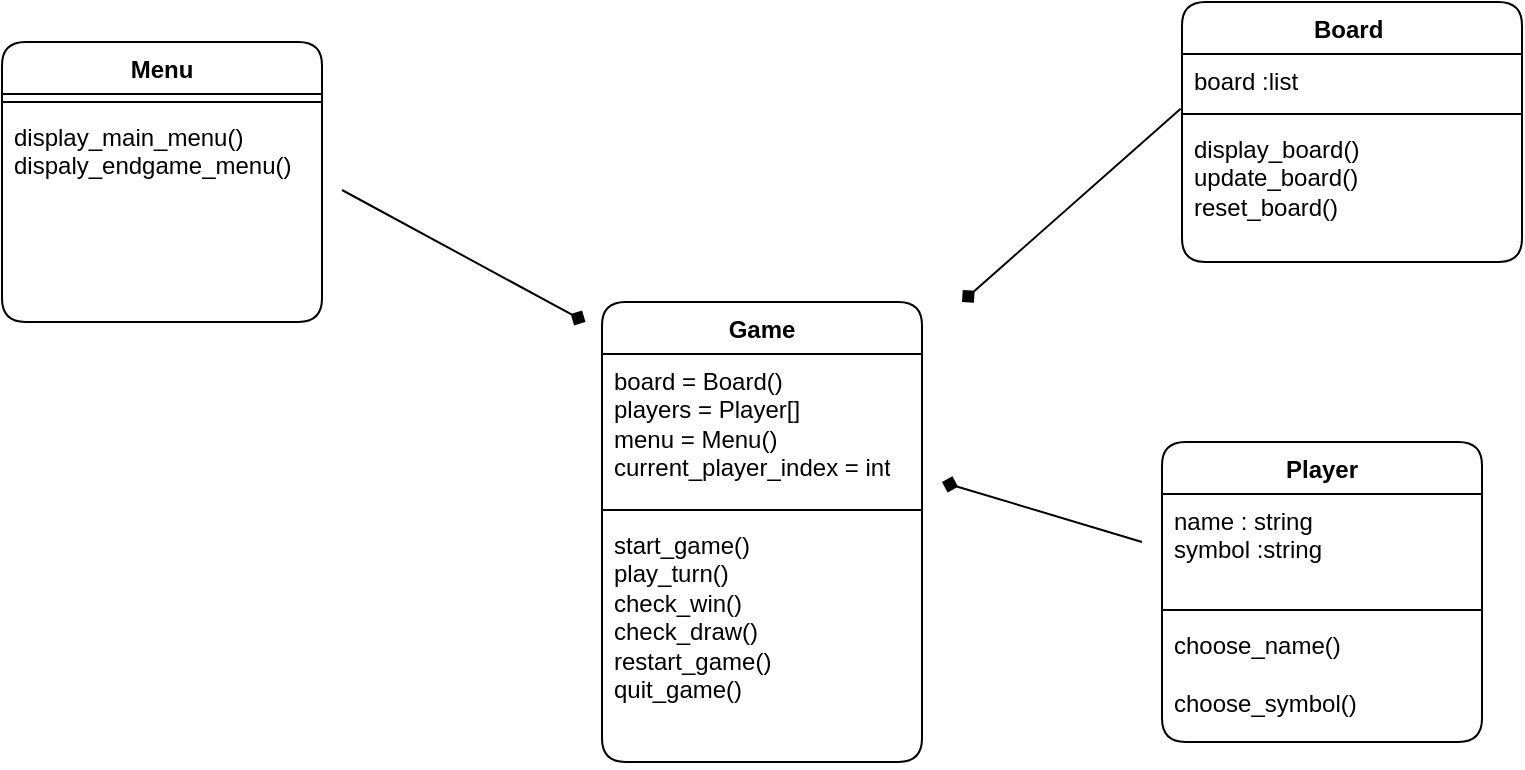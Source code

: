 <mxfile version="23.1.4" type="github">
  <diagram name="Page-1" id="s9mWbbyU-TH7XpIsJag5">
    <mxGraphModel dx="794" dy="412" grid="1" gridSize="10" guides="1" tooltips="1" connect="1" arrows="1" fold="1" page="1" pageScale="1" pageWidth="827" pageHeight="1169" math="0" shadow="0">
      <root>
        <mxCell id="0" />
        <mxCell id="1" parent="0" />
        <mxCell id="C662z4a_HL5uBAjaLeNK-1" value="Player" style="swimlane;fontStyle=1;align=center;verticalAlign=top;childLayout=stackLayout;horizontal=1;startSize=26;horizontalStack=0;resizeParent=1;resizeParentMax=0;resizeLast=0;collapsible=1;marginBottom=0;whiteSpace=wrap;html=1;rounded=1;" vertex="1" parent="1">
          <mxGeometry x="610" y="240" width="160" height="150" as="geometry" />
        </mxCell>
        <mxCell id="C662z4a_HL5uBAjaLeNK-2" value="name : string&amp;nbsp;&lt;br&gt;symbol :string&lt;br&gt;" style="text;strokeColor=none;fillColor=none;align=left;verticalAlign=top;spacingLeft=4;spacingRight=4;overflow=hidden;rotatable=0;points=[[0,0.5],[1,0.5]];portConstraint=eastwest;whiteSpace=wrap;html=1;rounded=1;" vertex="1" parent="C662z4a_HL5uBAjaLeNK-1">
          <mxGeometry y="26" width="160" height="54" as="geometry" />
        </mxCell>
        <mxCell id="C662z4a_HL5uBAjaLeNK-3" value="" style="line;strokeWidth=1;fillColor=none;align=left;verticalAlign=middle;spacingTop=-1;spacingLeft=3;spacingRight=3;rotatable=0;labelPosition=right;points=[];portConstraint=eastwest;strokeColor=inherit;rounded=1;" vertex="1" parent="C662z4a_HL5uBAjaLeNK-1">
          <mxGeometry y="80" width="160" height="8" as="geometry" />
        </mxCell>
        <mxCell id="C662z4a_HL5uBAjaLeNK-4" value="choose_name()&lt;br&gt;&lt;br&gt;choose_symbol()" style="text;strokeColor=none;fillColor=none;align=left;verticalAlign=top;spacingLeft=4;spacingRight=4;overflow=hidden;rotatable=0;points=[[0,0.5],[1,0.5]];portConstraint=eastwest;whiteSpace=wrap;html=1;rounded=1;" vertex="1" parent="C662z4a_HL5uBAjaLeNK-1">
          <mxGeometry y="88" width="160" height="62" as="geometry" />
        </mxCell>
        <mxCell id="C662z4a_HL5uBAjaLeNK-5" value="Board&amp;nbsp;" style="swimlane;fontStyle=1;align=center;verticalAlign=top;childLayout=stackLayout;horizontal=1;startSize=26;horizontalStack=0;resizeParent=1;resizeParentMax=0;resizeLast=0;collapsible=1;marginBottom=0;whiteSpace=wrap;html=1;rounded=1;" vertex="1" parent="1">
          <mxGeometry x="620" y="20" width="170" height="130" as="geometry" />
        </mxCell>
        <mxCell id="C662z4a_HL5uBAjaLeNK-6" value="board :list" style="text;strokeColor=none;fillColor=none;align=left;verticalAlign=top;spacingLeft=4;spacingRight=4;overflow=hidden;rotatable=0;points=[[0,0.5],[1,0.5]];portConstraint=eastwest;whiteSpace=wrap;html=1;rounded=1;" vertex="1" parent="C662z4a_HL5uBAjaLeNK-5">
          <mxGeometry y="26" width="170" height="26" as="geometry" />
        </mxCell>
        <mxCell id="C662z4a_HL5uBAjaLeNK-7" value="" style="line;strokeWidth=1;fillColor=none;align=left;verticalAlign=middle;spacingTop=-1;spacingLeft=3;spacingRight=3;rotatable=0;labelPosition=right;points=[];portConstraint=eastwest;strokeColor=inherit;rounded=1;" vertex="1" parent="C662z4a_HL5uBAjaLeNK-5">
          <mxGeometry y="52" width="170" height="8" as="geometry" />
        </mxCell>
        <mxCell id="C662z4a_HL5uBAjaLeNK-8" value="display_board()&lt;br&gt;update_board()&lt;br&gt;reset_board()&lt;br&gt;&lt;br&gt;" style="text;strokeColor=none;fillColor=none;align=left;verticalAlign=top;spacingLeft=4;spacingRight=4;overflow=hidden;rotatable=0;points=[[0,0.5],[1,0.5]];portConstraint=eastwest;whiteSpace=wrap;html=1;rounded=1;" vertex="1" parent="C662z4a_HL5uBAjaLeNK-5">
          <mxGeometry y="60" width="170" height="70" as="geometry" />
        </mxCell>
        <mxCell id="C662z4a_HL5uBAjaLeNK-9" value="Menu" style="swimlane;fontStyle=1;align=center;verticalAlign=top;childLayout=stackLayout;horizontal=1;startSize=26;horizontalStack=0;resizeParent=1;resizeParentMax=0;resizeLast=0;collapsible=1;marginBottom=0;whiteSpace=wrap;html=1;rounded=1;" vertex="1" parent="1">
          <mxGeometry x="30" y="40" width="160" height="140" as="geometry" />
        </mxCell>
        <mxCell id="C662z4a_HL5uBAjaLeNK-11" value="" style="line;strokeWidth=1;fillColor=none;align=left;verticalAlign=middle;spacingTop=-1;spacingLeft=3;spacingRight=3;rotatable=0;labelPosition=right;points=[];portConstraint=eastwest;strokeColor=inherit;rounded=1;" vertex="1" parent="C662z4a_HL5uBAjaLeNK-9">
          <mxGeometry y="26" width="160" height="8" as="geometry" />
        </mxCell>
        <mxCell id="C662z4a_HL5uBAjaLeNK-12" value="display_main_menu()&lt;br&gt;dispaly_endgame_menu()" style="text;strokeColor=none;fillColor=none;align=left;verticalAlign=top;spacingLeft=4;spacingRight=4;overflow=hidden;rotatable=0;points=[[0,0.5],[1,0.5]];portConstraint=eastwest;whiteSpace=wrap;html=1;rounded=1;" vertex="1" parent="C662z4a_HL5uBAjaLeNK-9">
          <mxGeometry y="34" width="160" height="106" as="geometry" />
        </mxCell>
        <mxCell id="C662z4a_HL5uBAjaLeNK-14" value="Game" style="swimlane;fontStyle=1;align=center;verticalAlign=top;childLayout=stackLayout;horizontal=1;startSize=26;horizontalStack=0;resizeParent=1;resizeParentMax=0;resizeLast=0;collapsible=1;marginBottom=0;whiteSpace=wrap;html=1;rounded=1;" vertex="1" parent="1">
          <mxGeometry x="330" y="170" width="160" height="230" as="geometry" />
        </mxCell>
        <mxCell id="C662z4a_HL5uBAjaLeNK-15" value="board = Board()&lt;br&gt;players = Player[]&lt;br&gt;menu = Menu()&lt;br&gt;current_player_index = int" style="text;strokeColor=none;fillColor=none;align=left;verticalAlign=top;spacingLeft=4;spacingRight=4;overflow=hidden;rotatable=0;points=[[0,0.5],[1,0.5]];portConstraint=eastwest;whiteSpace=wrap;html=1;rounded=1;" vertex="1" parent="C662z4a_HL5uBAjaLeNK-14">
          <mxGeometry y="26" width="160" height="74" as="geometry" />
        </mxCell>
        <mxCell id="C662z4a_HL5uBAjaLeNK-16" value="" style="line;strokeWidth=1;fillColor=none;align=left;verticalAlign=middle;spacingTop=-1;spacingLeft=3;spacingRight=3;rotatable=0;labelPosition=right;points=[];portConstraint=eastwest;strokeColor=inherit;rounded=1;" vertex="1" parent="C662z4a_HL5uBAjaLeNK-14">
          <mxGeometry y="100" width="160" height="8" as="geometry" />
        </mxCell>
        <mxCell id="C662z4a_HL5uBAjaLeNK-17" value="start_game()&lt;br&gt;play_turn()&lt;br&gt;check_win()&lt;br&gt;check_draw()&lt;br&gt;restart_game()&lt;br&gt;quit_game()" style="text;strokeColor=none;fillColor=none;align=left;verticalAlign=top;spacingLeft=4;spacingRight=4;overflow=hidden;rotatable=0;points=[[0,0.5],[1,0.5]];portConstraint=eastwest;whiteSpace=wrap;html=1;rounded=1;" vertex="1" parent="C662z4a_HL5uBAjaLeNK-14">
          <mxGeometry y="108" width="160" height="122" as="geometry" />
        </mxCell>
        <mxCell id="C662z4a_HL5uBAjaLeNK-19" value="" style="endArrow=diamond;html=1;rounded=1;endFill=1;" edge="1" parent="1">
          <mxGeometry width="50" height="50" relative="1" as="geometry">
            <mxPoint x="200" y="114" as="sourcePoint" />
            <mxPoint x="321.748" y="180" as="targetPoint" />
            <Array as="points" />
          </mxGeometry>
        </mxCell>
        <mxCell id="C662z4a_HL5uBAjaLeNK-28" value="" style="endArrow=diamond;html=1;rounded=1;endFill=1;exitX=-0.004;exitY=1.051;exitDx=0;exitDy=0;exitPerimeter=0;" edge="1" parent="1" source="C662z4a_HL5uBAjaLeNK-6">
          <mxGeometry width="50" height="50" relative="1" as="geometry">
            <mxPoint x="430" y="77" as="sourcePoint" />
            <mxPoint x="510" y="170" as="targetPoint" />
            <Array as="points" />
          </mxGeometry>
        </mxCell>
        <mxCell id="C662z4a_HL5uBAjaLeNK-29" value="" style="endArrow=diamond;html=1;rounded=1;endFill=1;" edge="1" parent="1">
          <mxGeometry width="50" height="50" relative="1" as="geometry">
            <mxPoint x="600" y="290" as="sourcePoint" />
            <mxPoint x="500" y="260" as="targetPoint" />
            <Array as="points" />
          </mxGeometry>
        </mxCell>
      </root>
    </mxGraphModel>
  </diagram>
</mxfile>
